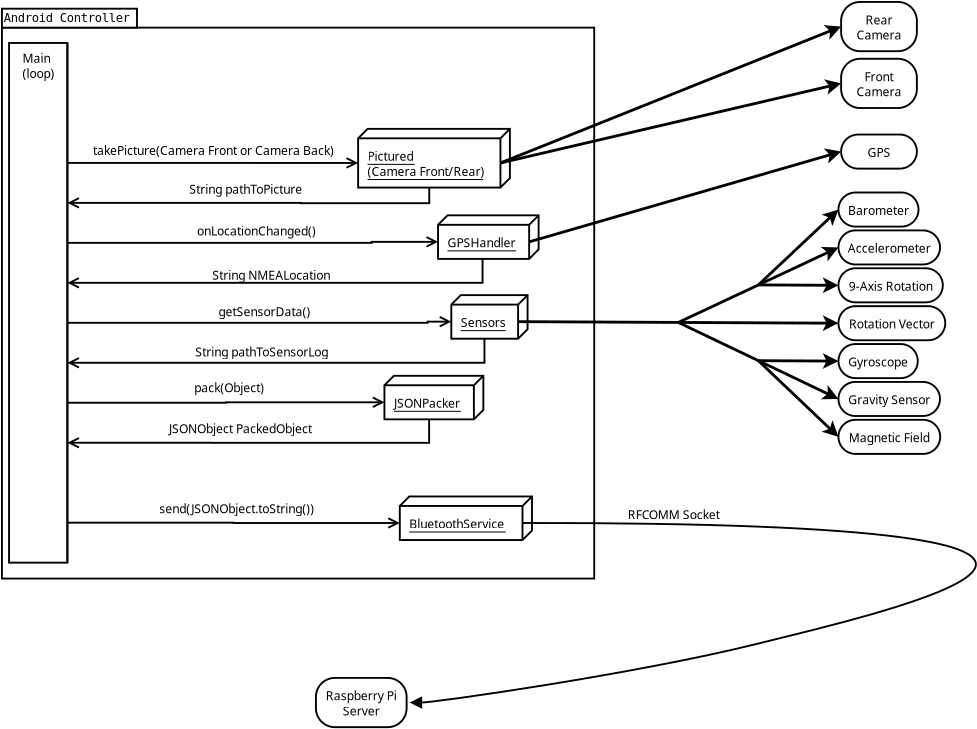 <?xml version="1.0" encoding="UTF-8"?>
<dia:diagram xmlns:dia="http://www.lysator.liu.se/~alla/dia/">
  <dia:layer name="Background" visible="true" active="true">
    <dia:object type="UML - LargePackage" version="0" id="O0">
      <dia:attribute name="obj_pos">
        <dia:point val="47.695,18.356"/>
      </dia:attribute>
      <dia:attribute name="obj_bb">
        <dia:rectangle val="47.645,17.306;79.015,47.494"/>
      </dia:attribute>
      <dia:attribute name="meta">
        <dia:composite type="dict"/>
      </dia:attribute>
      <dia:attribute name="elem_corner">
        <dia:point val="47.695,18.356"/>
      </dia:attribute>
      <dia:attribute name="elem_width">
        <dia:real val="31.27"/>
      </dia:attribute>
      <dia:attribute name="elem_height">
        <dia:real val="29.087"/>
      </dia:attribute>
      <dia:attribute name="line_width">
        <dia:real val="0.099"/>
      </dia:attribute>
      <dia:attribute name="line_colour">
        <dia:color val="#000000"/>
      </dia:attribute>
      <dia:attribute name="fill_colour">
        <dia:color val="#ffffff"/>
      </dia:attribute>
      <dia:attribute name="text_colour">
        <dia:color val="#000000"/>
      </dia:attribute>
      <dia:attribute name="stereotype">
        <dia:string>##</dia:string>
      </dia:attribute>
      <dia:attribute name="name">
        <dia:string>#Android Controller#</dia:string>
      </dia:attribute>
    </dia:object>
    <dia:object type="Standard - Box" version="0" id="O1">
      <dia:attribute name="obj_pos">
        <dia:point val="48.07,19.166"/>
      </dia:attribute>
      <dia:attribute name="obj_bb">
        <dia:rectangle val="48.02,19.116;51.2,46.653"/>
      </dia:attribute>
      <dia:attribute name="elem_corner">
        <dia:point val="48.07,19.166"/>
      </dia:attribute>
      <dia:attribute name="elem_width">
        <dia:real val="3.08"/>
      </dia:attribute>
      <dia:attribute name="elem_height">
        <dia:real val="27.437"/>
      </dia:attribute>
      <dia:attribute name="show_background">
        <dia:boolean val="true"/>
      </dia:attribute>
    </dia:object>
    <dia:object type="Standard - Line" version="0" id="O2">
      <dia:attribute name="obj_pos">
        <dia:point val="51.15,19.166"/>
      </dia:attribute>
      <dia:attribute name="obj_bb">
        <dia:rectangle val="51.1,19.116;51.2,46.653"/>
      </dia:attribute>
      <dia:attribute name="conn_endpoints">
        <dia:point val="51.15,19.166"/>
        <dia:point val="51.15,46.603"/>
      </dia:attribute>
      <dia:attribute name="numcp">
        <dia:int val="12"/>
      </dia:attribute>
      <dia:connections>
        <dia:connection handle="0" to="O1" connection="2"/>
        <dia:connection handle="1" to="O1" connection="7"/>
      </dia:connections>
    </dia:object>
    <dia:object type="UML - Node" version="0" id="O3">
      <dia:attribute name="obj_pos">
        <dia:point val="66.5,24.2"/>
      </dia:attribute>
      <dia:attribute name="obj_bb">
        <dia:rectangle val="66.45,23.65;74.562,26.85"/>
      </dia:attribute>
      <dia:attribute name="meta">
        <dia:composite type="dict"/>
      </dia:attribute>
      <dia:attribute name="elem_corner">
        <dia:point val="66.5,24.2"/>
      </dia:attribute>
      <dia:attribute name="elem_width">
        <dia:real val="7.513"/>
      </dia:attribute>
      <dia:attribute name="elem_height">
        <dia:real val="2.6"/>
      </dia:attribute>
      <dia:attribute name="line_colour">
        <dia:color val="#000000"/>
      </dia:attribute>
      <dia:attribute name="fill_colour">
        <dia:color val="#ffffff"/>
      </dia:attribute>
      <dia:attribute name="name">
        <dia:composite type="text">
          <dia:attribute name="string">
            <dia:string>#Pictured
(Camera Front/Rear)#</dia:string>
          </dia:attribute>
          <dia:attribute name="font">
            <dia:font family="sans" style="0" name="Helvetica"/>
          </dia:attribute>
          <dia:attribute name="height">
            <dia:real val="0.8"/>
          </dia:attribute>
          <dia:attribute name="pos">
            <dia:point val="67,25.295"/>
          </dia:attribute>
          <dia:attribute name="color">
            <dia:color val="#000000"/>
          </dia:attribute>
          <dia:attribute name="alignment">
            <dia:enum val="0"/>
          </dia:attribute>
        </dia:composite>
      </dia:attribute>
    </dia:object>
    <dia:object type="UML - Node" version="0" id="O4">
      <dia:attribute name="obj_pos">
        <dia:point val="68.7,43.609"/>
      </dia:attribute>
      <dia:attribute name="obj_bb">
        <dia:rectangle val="68.65,43.059;75.728,45.459"/>
      </dia:attribute>
      <dia:attribute name="meta">
        <dia:composite type="dict"/>
      </dia:attribute>
      <dia:attribute name="elem_corner">
        <dia:point val="68.7,43.609"/>
      </dia:attribute>
      <dia:attribute name="elem_width">
        <dia:real val="6.478"/>
      </dia:attribute>
      <dia:attribute name="elem_height">
        <dia:real val="1.8"/>
      </dia:attribute>
      <dia:attribute name="line_colour">
        <dia:color val="#000000"/>
      </dia:attribute>
      <dia:attribute name="fill_colour">
        <dia:color val="#ffffff"/>
      </dia:attribute>
      <dia:attribute name="name">
        <dia:composite type="text">
          <dia:attribute name="string">
            <dia:string>#BluetoothService#</dia:string>
          </dia:attribute>
          <dia:attribute name="font">
            <dia:font family="sans" style="0" name="Helvetica"/>
          </dia:attribute>
          <dia:attribute name="height">
            <dia:real val="0.8"/>
          </dia:attribute>
          <dia:attribute name="pos">
            <dia:point val="69.2,44.704"/>
          </dia:attribute>
          <dia:attribute name="color">
            <dia:color val="#000000"/>
          </dia:attribute>
          <dia:attribute name="alignment">
            <dia:enum val="0"/>
          </dia:attribute>
        </dia:composite>
      </dia:attribute>
    </dia:object>
    <dia:object type="UML - Node" version="0" id="O5">
      <dia:attribute name="obj_pos">
        <dia:point val="67.888,37.237"/>
      </dia:attribute>
      <dia:attribute name="obj_bb">
        <dia:rectangle val="67.838,36.687;73.16,39.087"/>
      </dia:attribute>
      <dia:attribute name="meta">
        <dia:composite type="dict"/>
      </dia:attribute>
      <dia:attribute name="elem_corner">
        <dia:point val="67.888,37.237"/>
      </dia:attribute>
      <dia:attribute name="elem_width">
        <dia:real val="4.723"/>
      </dia:attribute>
      <dia:attribute name="elem_height">
        <dia:real val="1.8"/>
      </dia:attribute>
      <dia:attribute name="line_colour">
        <dia:color val="#000000"/>
      </dia:attribute>
      <dia:attribute name="fill_colour">
        <dia:color val="#ffffff"/>
      </dia:attribute>
      <dia:attribute name="name">
        <dia:composite type="text">
          <dia:attribute name="string">
            <dia:string>#JSONPacker#</dia:string>
          </dia:attribute>
          <dia:attribute name="font">
            <dia:font family="sans" style="0" name="Helvetica"/>
          </dia:attribute>
          <dia:attribute name="height">
            <dia:real val="0.8"/>
          </dia:attribute>
          <dia:attribute name="pos">
            <dia:point val="68.388,38.332"/>
          </dia:attribute>
          <dia:attribute name="color">
            <dia:color val="#000000"/>
          </dia:attribute>
          <dia:attribute name="alignment">
            <dia:enum val="0"/>
          </dia:attribute>
        </dia:composite>
      </dia:attribute>
    </dia:object>
    <dia:object type="UML - Activity" version="0" id="O6">
      <dia:attribute name="obj_pos">
        <dia:point val="64.272,52.689"/>
      </dia:attribute>
      <dia:attribute name="obj_bb">
        <dia:rectangle val="64.222,52.639;69.332,55.339"/>
      </dia:attribute>
      <dia:attribute name="meta">
        <dia:composite type="dict"/>
      </dia:attribute>
      <dia:attribute name="elem_corner">
        <dia:point val="64.272,52.689"/>
      </dia:attribute>
      <dia:attribute name="elem_width">
        <dia:real val="5.01"/>
      </dia:attribute>
      <dia:attribute name="elem_height">
        <dia:real val="2.6"/>
      </dia:attribute>
      <dia:attribute name="line_colour">
        <dia:color val="#000000"/>
      </dia:attribute>
      <dia:attribute name="fill_colour">
        <dia:color val="#ffffff"/>
      </dia:attribute>
      <dia:attribute name="text">
        <dia:composite type="text">
          <dia:attribute name="string">
            <dia:string>#Raspberry Pi
Server#</dia:string>
          </dia:attribute>
          <dia:attribute name="font">
            <dia:font family="sans" style="0" name="Helvetica"/>
          </dia:attribute>
          <dia:attribute name="height">
            <dia:real val="0.8"/>
          </dia:attribute>
          <dia:attribute name="pos">
            <dia:point val="66.777,53.784"/>
          </dia:attribute>
          <dia:attribute name="color">
            <dia:color val="#000000"/>
          </dia:attribute>
          <dia:attribute name="alignment">
            <dia:enum val="1"/>
          </dia:attribute>
        </dia:composite>
      </dia:attribute>
    </dia:object>
    <dia:object type="UML - Transition" version="2" id="O7">
      <dia:attribute name="obj_pos">
        <dia:point val="51.15,29.719"/>
      </dia:attribute>
      <dia:attribute name="obj_bb">
        <dia:rectangle val="51.1,28.737;70.769,31.742"/>
      </dia:attribute>
      <dia:attribute name="meta">
        <dia:composite type="dict"/>
      </dia:attribute>
      <dia:attribute name="orth_points">
        <dia:point val="51.15,29.719"/>
        <dia:point val="67.219,29.719"/>
        <dia:point val="67.219,29.666"/>
        <dia:point val="70.719,29.666"/>
      </dia:attribute>
      <dia:attribute name="orth_orient">
        <dia:enum val="0"/>
        <dia:enum val="1"/>
        <dia:enum val="0"/>
      </dia:attribute>
      <dia:attribute name="orth_autoroute">
        <dia:boolean val="false"/>
      </dia:attribute>
      <dia:attribute name="text_colour">
        <dia:color val="#000000"/>
      </dia:attribute>
      <dia:attribute name="line_colour">
        <dia:color val="#000000"/>
      </dia:attribute>
      <dia:attribute name="trigger">
        <dia:string>#onLocationChanged()#</dia:string>
      </dia:attribute>
      <dia:attribute name="action">
        <dia:string>##</dia:string>
      </dia:attribute>
      <dia:attribute name="guard">
        <dia:string>##</dia:string>
      </dia:attribute>
      <dia:attribute name="trigger_text_pos">
        <dia:point val="61.129,29.337"/>
      </dia:attribute>
      <dia:attribute name="guard_text_pos">
        <dia:point val="70.431,31.542"/>
      </dia:attribute>
      <dia:attribute name="direction_inverted">
        <dia:boolean val="false"/>
      </dia:attribute>
      <dia:connections>
        <dia:connection handle="0" to="O2" connection="4"/>
        <dia:connection handle="1" to="O37" connection="3"/>
      </dia:connections>
    </dia:object>
    <dia:object type="UML - Transition" version="2" id="O8">
      <dia:attribute name="obj_pos">
        <dia:point val="73.124,30.566"/>
      </dia:attribute>
      <dia:attribute name="obj_bb">
        <dia:rectangle val="51.1,30.066;74.369,32.329"/>
      </dia:attribute>
      <dia:attribute name="meta">
        <dia:composite type="dict"/>
      </dia:attribute>
      <dia:attribute name="orth_points">
        <dia:point val="73.124,30.566"/>
        <dia:point val="73.069,30.566"/>
        <dia:point val="73.069,31.829"/>
        <dia:point val="51.15,31.829"/>
      </dia:attribute>
      <dia:attribute name="orth_orient">
        <dia:enum val="0"/>
        <dia:enum val="1"/>
        <dia:enum val="0"/>
      </dia:attribute>
      <dia:attribute name="orth_autoroute">
        <dia:boolean val="false"/>
      </dia:attribute>
      <dia:attribute name="text_colour">
        <dia:color val="#000000"/>
      </dia:attribute>
      <dia:attribute name="line_colour">
        <dia:color val="#000000"/>
      </dia:attribute>
      <dia:attribute name="trigger">
        <dia:string>#String NMEALocation#</dia:string>
      </dia:attribute>
      <dia:attribute name="action">
        <dia:string>##</dia:string>
      </dia:attribute>
      <dia:attribute name="guard">
        <dia:string>##</dia:string>
      </dia:attribute>
      <dia:attribute name="trigger_text_pos">
        <dia:point val="61.907,31.67"/>
      </dia:attribute>
      <dia:attribute name="guard_text_pos">
        <dia:point val="74.119,31.494"/>
      </dia:attribute>
      <dia:attribute name="direction_inverted">
        <dia:boolean val="false"/>
      </dia:attribute>
      <dia:connections>
        <dia:connection handle="0" to="O37" connection="6"/>
        <dia:connection handle="1" to="O2" connection="5"/>
      </dia:connections>
    </dia:object>
    <dia:object type="Standard - Text" version="1" id="O9">
      <dia:attribute name="obj_pos">
        <dia:point val="48.775,20.212"/>
      </dia:attribute>
      <dia:attribute name="obj_bb">
        <dia:rectangle val="48.775,19.617;50.645,21.162"/>
      </dia:attribute>
      <dia:attribute name="text">
        <dia:composite type="text">
          <dia:attribute name="string">
            <dia:string>#Main
(loop)#</dia:string>
          </dia:attribute>
          <dia:attribute name="font">
            <dia:font family="sans" style="0" name="Helvetica"/>
          </dia:attribute>
          <dia:attribute name="height">
            <dia:real val="0.8"/>
          </dia:attribute>
          <dia:attribute name="pos">
            <dia:point val="48.775,20.212"/>
          </dia:attribute>
          <dia:attribute name="color">
            <dia:color val="#000000"/>
          </dia:attribute>
          <dia:attribute name="alignment">
            <dia:enum val="0"/>
          </dia:attribute>
        </dia:composite>
      </dia:attribute>
      <dia:attribute name="valign">
        <dia:enum val="3"/>
      </dia:attribute>
    </dia:object>
    <dia:object type="UML - Transition" version="2" id="O10">
      <dia:attribute name="obj_pos">
        <dia:point val="51.15,25.498"/>
      </dia:attribute>
      <dia:attribute name="obj_bb">
        <dia:rectangle val="51.1,24.485;66.55,26.0"/>
      </dia:attribute>
      <dia:attribute name="meta">
        <dia:composite type="dict"/>
      </dia:attribute>
      <dia:attribute name="orth_points">
        <dia:point val="51.15,25.498"/>
        <dia:point val="60.825,25.498"/>
        <dia:point val="60.825,25.5"/>
        <dia:point val="66.5,25.5"/>
      </dia:attribute>
      <dia:attribute name="orth_orient">
        <dia:enum val="0"/>
        <dia:enum val="1"/>
        <dia:enum val="0"/>
      </dia:attribute>
      <dia:attribute name="orth_autoroute">
        <dia:boolean val="false"/>
      </dia:attribute>
      <dia:attribute name="text_colour">
        <dia:color val="#000000"/>
      </dia:attribute>
      <dia:attribute name="line_colour">
        <dia:color val="#000000"/>
      </dia:attribute>
      <dia:attribute name="trigger">
        <dia:string>#takePicture(Camera Front or Camera Back)#</dia:string>
      </dia:attribute>
      <dia:attribute name="action">
        <dia:string>##</dia:string>
      </dia:attribute>
      <dia:attribute name="guard">
        <dia:string>##</dia:string>
      </dia:attribute>
      <dia:attribute name="trigger_text_pos">
        <dia:point val="58.87,25.085"/>
      </dia:attribute>
      <dia:attribute name="guard_text_pos">
        <dia:point val="58.72,25.135"/>
      </dia:attribute>
      <dia:attribute name="direction_inverted">
        <dia:boolean val="false"/>
      </dia:attribute>
      <dia:connections>
        <dia:connection handle="0" to="O2" connection="2"/>
        <dia:connection handle="1" to="O3" connection="3"/>
      </dia:connections>
    </dia:object>
    <dia:object type="UML - Transition" version="2" id="O11">
      <dia:attribute name="obj_pos">
        <dia:point val="70.256,26.8"/>
      </dia:attribute>
      <dia:attribute name="obj_bb">
        <dia:rectangle val="51.1,26.467;70.756,28.108"/>
      </dia:attribute>
      <dia:attribute name="meta">
        <dia:composite type="dict"/>
      </dia:attribute>
      <dia:attribute name="orth_points">
        <dia:point val="70.256,26.8"/>
        <dia:point val="70.256,27.625"/>
        <dia:point val="63.475,27.625"/>
        <dia:point val="63.475,27.608"/>
        <dia:point val="51.15,27.608"/>
      </dia:attribute>
      <dia:attribute name="orth_orient">
        <dia:enum val="1"/>
        <dia:enum val="0"/>
        <dia:enum val="1"/>
        <dia:enum val="0"/>
      </dia:attribute>
      <dia:attribute name="orth_autoroute">
        <dia:boolean val="false"/>
      </dia:attribute>
      <dia:attribute name="text_colour">
        <dia:color val="#000000"/>
      </dia:attribute>
      <dia:attribute name="line_colour">
        <dia:color val="#000000"/>
      </dia:attribute>
      <dia:attribute name="trigger">
        <dia:string>#String pathToPicture#</dia:string>
      </dia:attribute>
      <dia:attribute name="action">
        <dia:string>##</dia:string>
      </dia:attribute>
      <dia:attribute name="guard">
        <dia:string>##</dia:string>
      </dia:attribute>
      <dia:attribute name="trigger_text_pos">
        <dia:point val="60.567,27.124"/>
      </dia:attribute>
      <dia:attribute name="guard_text_pos">
        <dia:point val="61.291,27.067"/>
      </dia:attribute>
      <dia:attribute name="direction_inverted">
        <dia:boolean val="false"/>
      </dia:attribute>
      <dia:connections>
        <dia:connection handle="0" to="O3" connection="6"/>
        <dia:connection handle="1" to="O2" connection="3"/>
      </dia:connections>
    </dia:object>
    <dia:object type="UML - Transition" version="2" id="O12">
      <dia:attribute name="obj_pos">
        <dia:point val="51.15,38.161"/>
      </dia:attribute>
      <dia:attribute name="obj_bb">
        <dia:rectangle val="51.1,37.008;67.938,38.661"/>
      </dia:attribute>
      <dia:attribute name="meta">
        <dia:composite type="dict"/>
      </dia:attribute>
      <dia:attribute name="orth_points">
        <dia:point val="51.15,38.161"/>
        <dia:point val="59.519,38.161"/>
        <dia:point val="59.519,38.137"/>
        <dia:point val="67.888,38.137"/>
      </dia:attribute>
      <dia:attribute name="orth_orient">
        <dia:enum val="0"/>
        <dia:enum val="1"/>
        <dia:enum val="0"/>
      </dia:attribute>
      <dia:attribute name="orth_autoroute">
        <dia:boolean val="true"/>
      </dia:attribute>
      <dia:attribute name="text_colour">
        <dia:color val="#000000"/>
      </dia:attribute>
      <dia:attribute name="line_colour">
        <dia:color val="#000000"/>
      </dia:attribute>
      <dia:attribute name="trigger">
        <dia:string>#pack(Object)#</dia:string>
      </dia:attribute>
      <dia:attribute name="action">
        <dia:string>##</dia:string>
      </dia:attribute>
      <dia:attribute name="guard">
        <dia:string>##</dia:string>
      </dia:attribute>
      <dia:attribute name="trigger_text_pos">
        <dia:point val="59.689,37.608"/>
      </dia:attribute>
      <dia:attribute name="guard_text_pos">
        <dia:point val="59.019,37.649"/>
      </dia:attribute>
      <dia:attribute name="direction_inverted">
        <dia:boolean val="false"/>
      </dia:attribute>
      <dia:connections>
        <dia:connection handle="0" to="O2" connection="8"/>
        <dia:connection handle="1" to="O5" connection="3"/>
      </dia:connections>
    </dia:object>
    <dia:object type="UML - Transition" version="2" id="O13">
      <dia:attribute name="obj_pos">
        <dia:point val="70.249,39.037"/>
      </dia:attribute>
      <dia:attribute name="obj_bb">
        <dia:rectangle val="51.1,38.987;70.749,40.772"/>
      </dia:attribute>
      <dia:attribute name="meta">
        <dia:composite type="dict"/>
      </dia:attribute>
      <dia:attribute name="orth_points">
        <dia:point val="70.249,39.037"/>
        <dia:point val="70.249,40.276"/>
        <dia:point val="58.731,40.276"/>
        <dia:point val="58.731,40.272"/>
        <dia:point val="51.15,40.272"/>
      </dia:attribute>
      <dia:attribute name="orth_orient">
        <dia:enum val="1"/>
        <dia:enum val="0"/>
        <dia:enum val="1"/>
        <dia:enum val="0"/>
      </dia:attribute>
      <dia:attribute name="orth_autoroute">
        <dia:boolean val="false"/>
      </dia:attribute>
      <dia:attribute name="text_colour">
        <dia:color val="#000000"/>
      </dia:attribute>
      <dia:attribute name="line_colour">
        <dia:color val="#000000"/>
      </dia:attribute>
      <dia:attribute name="trigger">
        <dia:string>#JSONObject PackedObject#</dia:string>
      </dia:attribute>
      <dia:attribute name="action">
        <dia:string>##</dia:string>
      </dia:attribute>
      <dia:attribute name="guard">
        <dia:string>##</dia:string>
      </dia:attribute>
      <dia:attribute name="trigger_text_pos">
        <dia:point val="60.289,39.776"/>
      </dia:attribute>
      <dia:attribute name="guard_text_pos">
        <dia:point val="60.285,39.728"/>
      </dia:attribute>
      <dia:attribute name="direction_inverted">
        <dia:boolean val="false"/>
      </dia:attribute>
      <dia:connections>
        <dia:connection handle="0" to="O5" connection="6"/>
        <dia:connection handle="1" to="O2" connection="9"/>
      </dia:connections>
    </dia:object>
    <dia:object type="UML - Transition" version="2" id="O14">
      <dia:attribute name="obj_pos">
        <dia:point val="51.15,44.493"/>
      </dia:attribute>
      <dia:attribute name="obj_bb">
        <dia:rectangle val="51.1,43.399;68.75,45.009"/>
      </dia:attribute>
      <dia:attribute name="meta">
        <dia:composite type="dict"/>
      </dia:attribute>
      <dia:attribute name="orth_points">
        <dia:point val="51.15,44.493"/>
        <dia:point val="59.925,44.493"/>
        <dia:point val="59.925,44.509"/>
        <dia:point val="68.7,44.509"/>
      </dia:attribute>
      <dia:attribute name="orth_orient">
        <dia:enum val="0"/>
        <dia:enum val="1"/>
        <dia:enum val="0"/>
      </dia:attribute>
      <dia:attribute name="orth_autoroute">
        <dia:boolean val="true"/>
      </dia:attribute>
      <dia:attribute name="text_colour">
        <dia:color val="#000000"/>
      </dia:attribute>
      <dia:attribute name="line_colour">
        <dia:color val="#000000"/>
      </dia:attribute>
      <dia:attribute name="trigger">
        <dia:string>#send(JSONObject.toString())#</dia:string>
      </dia:attribute>
      <dia:attribute name="action">
        <dia:string>##</dia:string>
      </dia:attribute>
      <dia:attribute name="guard">
        <dia:string>##</dia:string>
      </dia:attribute>
      <dia:attribute name="trigger_text_pos">
        <dia:point val="60.095,43.999"/>
      </dia:attribute>
      <dia:attribute name="guard_text_pos">
        <dia:point val="59.425,44.001"/>
      </dia:attribute>
      <dia:attribute name="direction_inverted">
        <dia:boolean val="false"/>
      </dia:attribute>
      <dia:connections>
        <dia:connection handle="0" to="O2" connection="11"/>
        <dia:connection handle="1" to="O4" connection="3"/>
      </dia:connections>
    </dia:object>
    <dia:object type="UML - Activity" version="0" id="O15">
      <dia:attribute name="obj_pos">
        <dia:point val="92,20"/>
      </dia:attribute>
      <dia:attribute name="obj_bb">
        <dia:rectangle val="91.95,19.95;96.05,22.65"/>
      </dia:attribute>
      <dia:attribute name="meta">
        <dia:composite type="dict"/>
      </dia:attribute>
      <dia:attribute name="elem_corner">
        <dia:point val="92,20"/>
      </dia:attribute>
      <dia:attribute name="elem_width">
        <dia:real val="4"/>
      </dia:attribute>
      <dia:attribute name="elem_height">
        <dia:real val="2.6"/>
      </dia:attribute>
      <dia:attribute name="line_colour">
        <dia:color val="#000000"/>
      </dia:attribute>
      <dia:attribute name="fill_colour">
        <dia:color val="#ffffff"/>
      </dia:attribute>
      <dia:attribute name="text">
        <dia:composite type="text">
          <dia:attribute name="string">
            <dia:string>#Front
Camera#</dia:string>
          </dia:attribute>
          <dia:attribute name="font">
            <dia:font family="sans" style="0" name="Helvetica"/>
          </dia:attribute>
          <dia:attribute name="height">
            <dia:real val="0.8"/>
          </dia:attribute>
          <dia:attribute name="pos">
            <dia:point val="94,21.095"/>
          </dia:attribute>
          <dia:attribute name="color">
            <dia:color val="#000000"/>
          </dia:attribute>
          <dia:attribute name="alignment">
            <dia:enum val="1"/>
          </dia:attribute>
        </dia:composite>
      </dia:attribute>
    </dia:object>
    <dia:object type="UML - Activity" version="0" id="O16">
      <dia:attribute name="obj_pos">
        <dia:point val="92,17"/>
      </dia:attribute>
      <dia:attribute name="obj_bb">
        <dia:rectangle val="91.95,16.95;96.05,19.65"/>
      </dia:attribute>
      <dia:attribute name="meta">
        <dia:composite type="dict"/>
      </dia:attribute>
      <dia:attribute name="elem_corner">
        <dia:point val="92,17"/>
      </dia:attribute>
      <dia:attribute name="elem_width">
        <dia:real val="4"/>
      </dia:attribute>
      <dia:attribute name="elem_height">
        <dia:real val="2.6"/>
      </dia:attribute>
      <dia:attribute name="line_colour">
        <dia:color val="#000000"/>
      </dia:attribute>
      <dia:attribute name="fill_colour">
        <dia:color val="#ffffff"/>
      </dia:attribute>
      <dia:attribute name="text">
        <dia:composite type="text">
          <dia:attribute name="string">
            <dia:string>#Rear
Camera#</dia:string>
          </dia:attribute>
          <dia:attribute name="font">
            <dia:font family="sans" style="0" name="Helvetica"/>
          </dia:attribute>
          <dia:attribute name="height">
            <dia:real val="0.8"/>
          </dia:attribute>
          <dia:attribute name="pos">
            <dia:point val="94,18.095"/>
          </dia:attribute>
          <dia:attribute name="color">
            <dia:color val="#000000"/>
          </dia:attribute>
          <dia:attribute name="alignment">
            <dia:enum val="1"/>
          </dia:attribute>
        </dia:composite>
      </dia:attribute>
    </dia:object>
    <dia:object type="Standard - Line" version="0" id="O17">
      <dia:attribute name="obj_pos">
        <dia:point val="74.013,25.5"/>
      </dia:attribute>
      <dia:attribute name="obj_bb">
        <dia:rectangle val="73.915,18.148;92.156,25.597"/>
      </dia:attribute>
      <dia:attribute name="conn_endpoints">
        <dia:point val="74.013,25.5"/>
        <dia:point val="92,18.3"/>
      </dia:attribute>
      <dia:attribute name="numcp">
        <dia:int val="1"/>
      </dia:attribute>
      <dia:attribute name="line_width">
        <dia:real val="0.15"/>
      </dia:attribute>
      <dia:attribute name="end_arrow">
        <dia:enum val="22"/>
      </dia:attribute>
      <dia:attribute name="end_arrow_length">
        <dia:real val="0.5"/>
      </dia:attribute>
      <dia:attribute name="end_arrow_width">
        <dia:real val="0.5"/>
      </dia:attribute>
      <dia:connections>
        <dia:connection handle="0" to="O3" connection="4"/>
        <dia:connection handle="1" to="O16" connection="3"/>
      </dia:connections>
    </dia:object>
    <dia:object type="Standard - Line" version="0" id="O18">
      <dia:attribute name="obj_pos">
        <dia:point val="74.013,25.5"/>
      </dia:attribute>
      <dia:attribute name="obj_bb">
        <dia:rectangle val="73.922,21.045;92.163,25.59"/>
      </dia:attribute>
      <dia:attribute name="conn_endpoints">
        <dia:point val="74.013,25.5"/>
        <dia:point val="92,21.3"/>
      </dia:attribute>
      <dia:attribute name="numcp">
        <dia:int val="1"/>
      </dia:attribute>
      <dia:attribute name="line_width">
        <dia:real val="0.15"/>
      </dia:attribute>
      <dia:attribute name="end_arrow">
        <dia:enum val="22"/>
      </dia:attribute>
      <dia:attribute name="end_arrow_length">
        <dia:real val="0.5"/>
      </dia:attribute>
      <dia:attribute name="end_arrow_width">
        <dia:real val="0.5"/>
      </dia:attribute>
      <dia:connections>
        <dia:connection handle="0" to="O3" connection="4"/>
        <dia:connection handle="1" to="O15" connection="3"/>
      </dia:connections>
    </dia:object>
    <dia:object type="UML - Transition" version="2" id="O19">
      <dia:attribute name="obj_pos">
        <dia:point val="51.15,33.94"/>
      </dia:attribute>
      <dia:attribute name="obj_bb">
        <dia:rectangle val="51.1,32.994;73.632,35.96"/>
      </dia:attribute>
      <dia:attribute name="meta">
        <dia:composite type="dict"/>
      </dia:attribute>
      <dia:attribute name="orth_points">
        <dia:point val="51.15,33.94"/>
        <dia:point val="70.169,33.94"/>
        <dia:point val="70.169,33.879"/>
        <dia:point val="71.419,33.879"/>
      </dia:attribute>
      <dia:attribute name="orth_orient">
        <dia:enum val="0"/>
        <dia:enum val="1"/>
        <dia:enum val="0"/>
      </dia:attribute>
      <dia:attribute name="orth_autoroute">
        <dia:boolean val="false"/>
      </dia:attribute>
      <dia:attribute name="text_colour">
        <dia:color val="#000000"/>
      </dia:attribute>
      <dia:attribute name="line_colour">
        <dia:color val="#000000"/>
      </dia:attribute>
      <dia:attribute name="trigger">
        <dia:string>#getSensorData()#</dia:string>
      </dia:attribute>
      <dia:attribute name="action">
        <dia:string>##</dia:string>
      </dia:attribute>
      <dia:attribute name="guard">
        <dia:string>##</dia:string>
      </dia:attribute>
      <dia:attribute name="trigger_text_pos">
        <dia:point val="61.553,33.594"/>
      </dia:attribute>
      <dia:attribute name="guard_text_pos">
        <dia:point val="73.382,35.76"/>
      </dia:attribute>
      <dia:attribute name="direction_inverted">
        <dia:boolean val="false"/>
      </dia:attribute>
      <dia:connections>
        <dia:connection handle="0" to="O2" connection="6"/>
        <dia:connection handle="1" to="O38" connection="3"/>
      </dia:connections>
    </dia:object>
    <dia:object type="UML - Transition" version="2" id="O20">
      <dia:attribute name="obj_pos">
        <dia:point val="73.183,34.779"/>
      </dia:attribute>
      <dia:attribute name="obj_bb">
        <dia:rectangle val="51.1,34.279;74.469,36.55"/>
      </dia:attribute>
      <dia:attribute name="meta">
        <dia:composite type="dict"/>
      </dia:attribute>
      <dia:attribute name="orth_points">
        <dia:point val="73.183,34.779"/>
        <dia:point val="73.169,34.779"/>
        <dia:point val="73.169,36.05"/>
        <dia:point val="51.15,36.05"/>
      </dia:attribute>
      <dia:attribute name="orth_orient">
        <dia:enum val="0"/>
        <dia:enum val="1"/>
        <dia:enum val="0"/>
      </dia:attribute>
      <dia:attribute name="orth_autoroute">
        <dia:boolean val="false"/>
      </dia:attribute>
      <dia:attribute name="text_colour">
        <dia:color val="#000000"/>
      </dia:attribute>
      <dia:attribute name="line_colour">
        <dia:color val="#000000"/>
      </dia:attribute>
      <dia:attribute name="trigger">
        <dia:string>#String pathToSensorLog#</dia:string>
      </dia:attribute>
      <dia:attribute name="action">
        <dia:string>##</dia:string>
      </dia:attribute>
      <dia:attribute name="guard">
        <dia:string>##</dia:string>
      </dia:attribute>
      <dia:attribute name="trigger_text_pos">
        <dia:point val="61.412,35.715"/>
      </dia:attribute>
      <dia:attribute name="guard_text_pos">
        <dia:point val="74.219,35.712"/>
      </dia:attribute>
      <dia:attribute name="direction_inverted">
        <dia:boolean val="false"/>
      </dia:attribute>
      <dia:connections>
        <dia:connection handle="0" to="O38" connection="6"/>
        <dia:connection handle="1" to="O2" connection="7"/>
      </dia:connections>
    </dia:object>
    <dia:object type="Standard - BezierLine" version="0" id="O21">
      <dia:attribute name="obj_pos">
        <dia:point val="75.177,44.509"/>
      </dia:attribute>
      <dia:attribute name="obj_bb">
        <dia:rectangle val="69.22,44.458;99.165,54.319"/>
      </dia:attribute>
      <dia:attribute name="bez_points">
        <dia:point val="75.177,44.509"/>
        <dia:point val="115.598,44.448"/>
        <dia:point val="94.019,49.275"/>
        <dia:point val="87.619,50.875"/>
        <dia:point val="81.219,52.475"/>
        <dia:point val="70.541,53.989"/>
        <dia:point val="69.282,53.989"/>
      </dia:attribute>
      <dia:attribute name="corner_types">
        <dia:enum val="0"/>
        <dia:enum val="0"/>
        <dia:enum val="0"/>
      </dia:attribute>
      <dia:attribute name="end_arrow">
        <dia:enum val="3"/>
      </dia:attribute>
      <dia:attribute name="end_arrow_length">
        <dia:real val="0.5"/>
      </dia:attribute>
      <dia:attribute name="end_arrow_width">
        <dia:real val="0.5"/>
      </dia:attribute>
      <dia:connections>
        <dia:connection handle="0" to="O4" connection="4"/>
        <dia:connection handle="6" to="O6" connection="4"/>
      </dia:connections>
    </dia:object>
    <dia:object type="UML - Activity" version="0" id="O22">
      <dia:attribute name="obj_pos">
        <dia:point val="91.859,27.061"/>
      </dia:attribute>
      <dia:attribute name="obj_bb">
        <dia:rectangle val="91.809,27.011;96.306,28.911"/>
      </dia:attribute>
      <dia:attribute name="meta">
        <dia:composite type="dict"/>
      </dia:attribute>
      <dia:attribute name="elem_corner">
        <dia:point val="91.859,27.061"/>
      </dia:attribute>
      <dia:attribute name="elem_width">
        <dia:real val="4.397"/>
      </dia:attribute>
      <dia:attribute name="elem_height">
        <dia:real val="1.8"/>
      </dia:attribute>
      <dia:attribute name="line_colour">
        <dia:color val="#000000"/>
      </dia:attribute>
      <dia:attribute name="fill_colour">
        <dia:color val="#ffffff"/>
      </dia:attribute>
      <dia:attribute name="text">
        <dia:composite type="text">
          <dia:attribute name="string">
            <dia:string>#Barometer#</dia:string>
          </dia:attribute>
          <dia:attribute name="font">
            <dia:font family="sans" style="0" name="Helvetica"/>
          </dia:attribute>
          <dia:attribute name="height">
            <dia:real val="0.8"/>
          </dia:attribute>
          <dia:attribute name="pos">
            <dia:point val="94.057,28.156"/>
          </dia:attribute>
          <dia:attribute name="color">
            <dia:color val="#000000"/>
          </dia:attribute>
          <dia:attribute name="alignment">
            <dia:enum val="1"/>
          </dia:attribute>
        </dia:composite>
      </dia:attribute>
    </dia:object>
    <dia:object type="UML - Activity" version="0" id="O23">
      <dia:attribute name="obj_pos">
        <dia:point val="91.859,31.061"/>
      </dia:attribute>
      <dia:attribute name="obj_bb">
        <dia:rectangle val="91.809,31.011;97.739,32.911"/>
      </dia:attribute>
      <dia:attribute name="meta">
        <dia:composite type="dict"/>
      </dia:attribute>
      <dia:attribute name="elem_corner">
        <dia:point val="91.859,31.061"/>
      </dia:attribute>
      <dia:attribute name="elem_width">
        <dia:real val="5.83"/>
      </dia:attribute>
      <dia:attribute name="elem_height">
        <dia:real val="1.8"/>
      </dia:attribute>
      <dia:attribute name="line_colour">
        <dia:color val="#000000"/>
      </dia:attribute>
      <dia:attribute name="fill_colour">
        <dia:color val="#ffffff"/>
      </dia:attribute>
      <dia:attribute name="text">
        <dia:composite type="text">
          <dia:attribute name="string">
            <dia:string>#9-Axis Rotation#</dia:string>
          </dia:attribute>
          <dia:attribute name="font">
            <dia:font family="sans" style="0" name="Helvetica"/>
          </dia:attribute>
          <dia:attribute name="height">
            <dia:real val="0.8"/>
          </dia:attribute>
          <dia:attribute name="pos">
            <dia:point val="94.774,32.156"/>
          </dia:attribute>
          <dia:attribute name="color">
            <dia:color val="#000000"/>
          </dia:attribute>
          <dia:attribute name="alignment">
            <dia:enum val="1"/>
          </dia:attribute>
        </dia:composite>
      </dia:attribute>
    </dia:object>
    <dia:object type="UML - Activity" version="0" id="O24">
      <dia:attribute name="obj_pos">
        <dia:point val="91.859,29.061"/>
      </dia:attribute>
      <dia:attribute name="obj_bb">
        <dia:rectangle val="91.809,29.011;97.574,30.911"/>
      </dia:attribute>
      <dia:attribute name="meta">
        <dia:composite type="dict"/>
      </dia:attribute>
      <dia:attribute name="elem_corner">
        <dia:point val="91.859,29.061"/>
      </dia:attribute>
      <dia:attribute name="elem_width">
        <dia:real val="5.665"/>
      </dia:attribute>
      <dia:attribute name="elem_height">
        <dia:real val="1.8"/>
      </dia:attribute>
      <dia:attribute name="line_colour">
        <dia:color val="#000000"/>
      </dia:attribute>
      <dia:attribute name="fill_colour">
        <dia:color val="#ffffff"/>
      </dia:attribute>
      <dia:attribute name="text">
        <dia:composite type="text">
          <dia:attribute name="string">
            <dia:string>#Accelerometer#</dia:string>
          </dia:attribute>
          <dia:attribute name="font">
            <dia:font family="sans" style="0" name="Helvetica"/>
          </dia:attribute>
          <dia:attribute name="height">
            <dia:real val="0.8"/>
          </dia:attribute>
          <dia:attribute name="pos">
            <dia:point val="94.691,30.156"/>
          </dia:attribute>
          <dia:attribute name="color">
            <dia:color val="#000000"/>
          </dia:attribute>
          <dia:attribute name="alignment">
            <dia:enum val="1"/>
          </dia:attribute>
        </dia:composite>
      </dia:attribute>
    </dia:object>
    <dia:object type="UML - Activity" version="0" id="O25">
      <dia:attribute name="obj_pos">
        <dia:point val="91.859,37.061"/>
      </dia:attribute>
      <dia:attribute name="obj_bb">
        <dia:rectangle val="91.809,37.011;97.644,38.911"/>
      </dia:attribute>
      <dia:attribute name="meta">
        <dia:composite type="dict"/>
      </dia:attribute>
      <dia:attribute name="elem_corner">
        <dia:point val="91.859,37.061"/>
      </dia:attribute>
      <dia:attribute name="elem_width">
        <dia:real val="5.735"/>
      </dia:attribute>
      <dia:attribute name="elem_height">
        <dia:real val="1.8"/>
      </dia:attribute>
      <dia:attribute name="line_colour">
        <dia:color val="#000000"/>
      </dia:attribute>
      <dia:attribute name="fill_colour">
        <dia:color val="#ffffff"/>
      </dia:attribute>
      <dia:attribute name="text">
        <dia:composite type="text">
          <dia:attribute name="string">
            <dia:string>#Gravity Sensor#</dia:string>
          </dia:attribute>
          <dia:attribute name="font">
            <dia:font family="sans" style="0" name="Helvetica"/>
          </dia:attribute>
          <dia:attribute name="height">
            <dia:real val="0.8"/>
          </dia:attribute>
          <dia:attribute name="pos">
            <dia:point val="94.726,38.156"/>
          </dia:attribute>
          <dia:attribute name="color">
            <dia:color val="#000000"/>
          </dia:attribute>
          <dia:attribute name="alignment">
            <dia:enum val="1"/>
          </dia:attribute>
        </dia:composite>
      </dia:attribute>
    </dia:object>
    <dia:object type="UML - Activity" version="0" id="O26">
      <dia:attribute name="obj_pos">
        <dia:point val="91.859,35.061"/>
      </dia:attribute>
      <dia:attribute name="obj_bb">
        <dia:rectangle val="91.809,35.011;96.304,36.911"/>
      </dia:attribute>
      <dia:attribute name="meta">
        <dia:composite type="dict"/>
      </dia:attribute>
      <dia:attribute name="elem_corner">
        <dia:point val="91.859,35.061"/>
      </dia:attribute>
      <dia:attribute name="elem_width">
        <dia:real val="4.395"/>
      </dia:attribute>
      <dia:attribute name="elem_height">
        <dia:real val="1.8"/>
      </dia:attribute>
      <dia:attribute name="line_colour">
        <dia:color val="#000000"/>
      </dia:attribute>
      <dia:attribute name="fill_colour">
        <dia:color val="#ffffff"/>
      </dia:attribute>
      <dia:attribute name="text">
        <dia:composite type="text">
          <dia:attribute name="string">
            <dia:string>#Gyroscope#</dia:string>
          </dia:attribute>
          <dia:attribute name="font">
            <dia:font family="sans" style="0" name="Helvetica"/>
          </dia:attribute>
          <dia:attribute name="height">
            <dia:real val="0.8"/>
          </dia:attribute>
          <dia:attribute name="pos">
            <dia:point val="94.056,36.156"/>
          </dia:attribute>
          <dia:attribute name="color">
            <dia:color val="#000000"/>
          </dia:attribute>
          <dia:attribute name="alignment">
            <dia:enum val="1"/>
          </dia:attribute>
        </dia:composite>
      </dia:attribute>
    </dia:object>
    <dia:object type="UML - Activity" version="0" id="O27">
      <dia:attribute name="obj_pos">
        <dia:point val="91.859,33.061"/>
      </dia:attribute>
      <dia:attribute name="obj_bb">
        <dia:rectangle val="91.809,33.011;97.829,34.911"/>
      </dia:attribute>
      <dia:attribute name="meta">
        <dia:composite type="dict"/>
      </dia:attribute>
      <dia:attribute name="elem_corner">
        <dia:point val="91.859,33.061"/>
      </dia:attribute>
      <dia:attribute name="elem_width">
        <dia:real val="5.92"/>
      </dia:attribute>
      <dia:attribute name="elem_height">
        <dia:real val="1.8"/>
      </dia:attribute>
      <dia:attribute name="line_colour">
        <dia:color val="#000000"/>
      </dia:attribute>
      <dia:attribute name="fill_colour">
        <dia:color val="#ffffff"/>
      </dia:attribute>
      <dia:attribute name="text">
        <dia:composite type="text">
          <dia:attribute name="string">
            <dia:string>#Rotation Vector#</dia:string>
          </dia:attribute>
          <dia:attribute name="font">
            <dia:font family="sans" style="0" name="Helvetica"/>
          </dia:attribute>
          <dia:attribute name="height">
            <dia:real val="0.8"/>
          </dia:attribute>
          <dia:attribute name="pos">
            <dia:point val="94.819,34.156"/>
          </dia:attribute>
          <dia:attribute name="color">
            <dia:color val="#000000"/>
          </dia:attribute>
          <dia:attribute name="alignment">
            <dia:enum val="1"/>
          </dia:attribute>
        </dia:composite>
      </dia:attribute>
    </dia:object>
    <dia:object type="UML - Activity" version="0" id="O28">
      <dia:attribute name="obj_pos">
        <dia:point val="91.859,39.061"/>
      </dia:attribute>
      <dia:attribute name="obj_bb">
        <dia:rectangle val="91.809,39.011;97.521,40.911"/>
      </dia:attribute>
      <dia:attribute name="meta">
        <dia:composite type="dict"/>
      </dia:attribute>
      <dia:attribute name="elem_corner">
        <dia:point val="91.859,39.061"/>
      </dia:attribute>
      <dia:attribute name="elem_width">
        <dia:real val="5.612"/>
      </dia:attribute>
      <dia:attribute name="elem_height">
        <dia:real val="1.8"/>
      </dia:attribute>
      <dia:attribute name="line_colour">
        <dia:color val="#000000"/>
      </dia:attribute>
      <dia:attribute name="fill_colour">
        <dia:color val="#ffffff"/>
      </dia:attribute>
      <dia:attribute name="text">
        <dia:composite type="text">
          <dia:attribute name="string">
            <dia:string>#Magnetic Field#</dia:string>
          </dia:attribute>
          <dia:attribute name="font">
            <dia:font family="sans" style="0" name="Helvetica"/>
          </dia:attribute>
          <dia:attribute name="height">
            <dia:real val="0.8"/>
          </dia:attribute>
          <dia:attribute name="pos">
            <dia:point val="94.665,40.156"/>
          </dia:attribute>
          <dia:attribute name="color">
            <dia:color val="#000000"/>
          </dia:attribute>
          <dia:attribute name="alignment">
            <dia:enum val="1"/>
          </dia:attribute>
        </dia:composite>
      </dia:attribute>
    </dia:object>
    <dia:object type="Standard - Line" version="0" id="O29">
      <dia:attribute name="obj_pos">
        <dia:point val="87.631,31.94"/>
      </dia:attribute>
      <dia:attribute name="obj_bb">
        <dia:rectangle val="87.525,27.846;91.981,32.046"/>
      </dia:attribute>
      <dia:attribute name="conn_endpoints">
        <dia:point val="87.631,31.94"/>
        <dia:point val="91.859,27.961"/>
      </dia:attribute>
      <dia:attribute name="numcp">
        <dia:int val="1"/>
      </dia:attribute>
      <dia:attribute name="line_width">
        <dia:real val="0.15"/>
      </dia:attribute>
      <dia:attribute name="end_arrow">
        <dia:enum val="22"/>
      </dia:attribute>
      <dia:attribute name="end_arrow_length">
        <dia:real val="0.5"/>
      </dia:attribute>
      <dia:attribute name="end_arrow_width">
        <dia:real val="0.5"/>
      </dia:attribute>
      <dia:connections>
        <dia:connection handle="0" to="O30" connection="0"/>
        <dia:connection handle="1" to="O22" connection="3"/>
      </dia:connections>
    </dia:object>
    <dia:object type="Standard - Line" version="0" id="O30">
      <dia:attribute name="obj_pos">
        <dia:point val="83.403,33.92"/>
      </dia:attribute>
      <dia:attribute name="obj_bb">
        <dia:rectangle val="83.303,29.841;92.01,34.02"/>
      </dia:attribute>
      <dia:attribute name="conn_endpoints">
        <dia:point val="83.403,33.92"/>
        <dia:point val="91.859,29.961"/>
      </dia:attribute>
      <dia:attribute name="numcp">
        <dia:int val="1"/>
      </dia:attribute>
      <dia:attribute name="line_width">
        <dia:real val="0.15"/>
      </dia:attribute>
      <dia:attribute name="end_arrow">
        <dia:enum val="22"/>
      </dia:attribute>
      <dia:attribute name="end_arrow_length">
        <dia:real val="0.5"/>
      </dia:attribute>
      <dia:attribute name="end_arrow_width">
        <dia:real val="0.5"/>
      </dia:attribute>
      <dia:connections>
        <dia:connection handle="0" to="O40" connection="0"/>
        <dia:connection handle="1" to="O24" connection="3"/>
      </dia:connections>
    </dia:object>
    <dia:object type="Standard - Line" version="0" id="O31">
      <dia:attribute name="obj_pos">
        <dia:point val="87.631,31.94"/>
      </dia:attribute>
      <dia:attribute name="obj_bb">
        <dia:rectangle val="87.555,31.54;92.026,32.375"/>
      </dia:attribute>
      <dia:attribute name="conn_endpoints">
        <dia:point val="87.631,31.94"/>
        <dia:point val="91.859,31.961"/>
      </dia:attribute>
      <dia:attribute name="numcp">
        <dia:int val="1"/>
      </dia:attribute>
      <dia:attribute name="line_width">
        <dia:real val="0.15"/>
      </dia:attribute>
      <dia:attribute name="end_arrow">
        <dia:enum val="22"/>
      </dia:attribute>
      <dia:attribute name="end_arrow_length">
        <dia:real val="0.5"/>
      </dia:attribute>
      <dia:attribute name="end_arrow_width">
        <dia:real val="0.5"/>
      </dia:attribute>
      <dia:connections>
        <dia:connection handle="0" to="O30" connection="0"/>
        <dia:connection handle="1" to="O23" connection="3"/>
      </dia:connections>
    </dia:object>
    <dia:object type="Standard - Line" version="0" id="O32">
      <dia:attribute name="obj_pos">
        <dia:point val="87.631,35.94"/>
      </dia:attribute>
      <dia:attribute name="obj_bb">
        <dia:rectangle val="87.555,35.54;92.026,36.375"/>
      </dia:attribute>
      <dia:attribute name="conn_endpoints">
        <dia:point val="87.631,35.94"/>
        <dia:point val="91.859,35.961"/>
      </dia:attribute>
      <dia:attribute name="numcp">
        <dia:int val="1"/>
      </dia:attribute>
      <dia:attribute name="line_width">
        <dia:real val="0.15"/>
      </dia:attribute>
      <dia:attribute name="end_arrow">
        <dia:enum val="22"/>
      </dia:attribute>
      <dia:attribute name="end_arrow_length">
        <dia:real val="0.5"/>
      </dia:attribute>
      <dia:attribute name="end_arrow_width">
        <dia:real val="0.5"/>
      </dia:attribute>
      <dia:connections>
        <dia:connection handle="0" to="O33" connection="0"/>
        <dia:connection handle="1" to="O26" connection="3"/>
      </dia:connections>
    </dia:object>
    <dia:object type="Standard - Line" version="0" id="O33">
      <dia:attribute name="obj_pos">
        <dia:point val="83.403,33.92"/>
      </dia:attribute>
      <dia:attribute name="obj_bb">
        <dia:rectangle val="83.302,33.82;92.01,38.076"/>
      </dia:attribute>
      <dia:attribute name="conn_endpoints">
        <dia:point val="83.403,33.92"/>
        <dia:point val="91.859,37.961"/>
      </dia:attribute>
      <dia:attribute name="numcp">
        <dia:int val="1"/>
      </dia:attribute>
      <dia:attribute name="line_width">
        <dia:real val="0.15"/>
      </dia:attribute>
      <dia:attribute name="end_arrow">
        <dia:enum val="22"/>
      </dia:attribute>
      <dia:attribute name="end_arrow_length">
        <dia:real val="0.5"/>
      </dia:attribute>
      <dia:attribute name="end_arrow_width">
        <dia:real val="0.5"/>
      </dia:attribute>
      <dia:connections>
        <dia:connection handle="0" to="O40" connection="0"/>
        <dia:connection handle="1" to="O25" connection="3"/>
      </dia:connections>
    </dia:object>
    <dia:object type="Standard - Line" version="0" id="O34">
      <dia:attribute name="obj_pos">
        <dia:point val="87.631,35.94"/>
      </dia:attribute>
      <dia:attribute name="obj_bb">
        <dia:rectangle val="87.525,35.834;91.98,40.076"/>
      </dia:attribute>
      <dia:attribute name="conn_endpoints">
        <dia:point val="87.631,35.94"/>
        <dia:point val="91.859,39.961"/>
      </dia:attribute>
      <dia:attribute name="numcp">
        <dia:int val="1"/>
      </dia:attribute>
      <dia:attribute name="line_width">
        <dia:real val="0.15"/>
      </dia:attribute>
      <dia:attribute name="end_arrow">
        <dia:enum val="22"/>
      </dia:attribute>
      <dia:attribute name="end_arrow_length">
        <dia:real val="0.5"/>
      </dia:attribute>
      <dia:attribute name="end_arrow_width">
        <dia:real val="0.5"/>
      </dia:attribute>
      <dia:connections>
        <dia:connection handle="0" to="O33" connection="0"/>
        <dia:connection handle="1" to="O28" connection="3"/>
      </dia:connections>
    </dia:object>
    <dia:object type="Standard - Text" version="1" id="O35">
      <dia:attribute name="obj_pos">
        <dia:point val="80.737,44.307"/>
      </dia:attribute>
      <dia:attribute name="obj_bb">
        <dia:rectangle val="80.737,43.712;85.955,44.457"/>
      </dia:attribute>
      <dia:attribute name="text">
        <dia:composite type="text">
          <dia:attribute name="string">
            <dia:string>#RFCOMM Socket#</dia:string>
          </dia:attribute>
          <dia:attribute name="font">
            <dia:font family="sans" style="0" name="Helvetica"/>
          </dia:attribute>
          <dia:attribute name="height">
            <dia:real val="0.8"/>
          </dia:attribute>
          <dia:attribute name="pos">
            <dia:point val="80.737,44.307"/>
          </dia:attribute>
          <dia:attribute name="color">
            <dia:color val="#000000"/>
          </dia:attribute>
          <dia:attribute name="alignment">
            <dia:enum val="0"/>
          </dia:attribute>
        </dia:composite>
      </dia:attribute>
      <dia:attribute name="valign">
        <dia:enum val="3"/>
      </dia:attribute>
    </dia:object>
    <dia:object type="UML - Activity" version="0" id="O36">
      <dia:attribute name="obj_pos">
        <dia:point val="92,24"/>
      </dia:attribute>
      <dia:attribute name="obj_bb">
        <dia:rectangle val="91.95,23.95;96.05,25.85"/>
      </dia:attribute>
      <dia:attribute name="meta">
        <dia:composite type="dict"/>
      </dia:attribute>
      <dia:attribute name="elem_corner">
        <dia:point val="92,24"/>
      </dia:attribute>
      <dia:attribute name="elem_width">
        <dia:real val="4"/>
      </dia:attribute>
      <dia:attribute name="elem_height">
        <dia:real val="1.8"/>
      </dia:attribute>
      <dia:attribute name="line_colour">
        <dia:color val="#000000"/>
      </dia:attribute>
      <dia:attribute name="fill_colour">
        <dia:color val="#ffffff"/>
      </dia:attribute>
      <dia:attribute name="text">
        <dia:composite type="text">
          <dia:attribute name="string">
            <dia:string>#GPS#</dia:string>
          </dia:attribute>
          <dia:attribute name="font">
            <dia:font family="sans" style="0" name="Helvetica"/>
          </dia:attribute>
          <dia:attribute name="height">
            <dia:real val="0.8"/>
          </dia:attribute>
          <dia:attribute name="pos">
            <dia:point val="94,25.095"/>
          </dia:attribute>
          <dia:attribute name="color">
            <dia:color val="#000000"/>
          </dia:attribute>
          <dia:attribute name="alignment">
            <dia:enum val="1"/>
          </dia:attribute>
        </dia:composite>
      </dia:attribute>
    </dia:object>
    <dia:object type="UML - Node" version="0" id="O37">
      <dia:attribute name="obj_pos">
        <dia:point val="70.719,28.766"/>
      </dia:attribute>
      <dia:attribute name="obj_bb">
        <dia:rectangle val="70.669,28.216;76.079,30.616"/>
      </dia:attribute>
      <dia:attribute name="meta">
        <dia:composite type="dict"/>
      </dia:attribute>
      <dia:attribute name="elem_corner">
        <dia:point val="70.719,28.766"/>
      </dia:attribute>
      <dia:attribute name="elem_width">
        <dia:real val="4.81"/>
      </dia:attribute>
      <dia:attribute name="elem_height">
        <dia:real val="1.8"/>
      </dia:attribute>
      <dia:attribute name="line_colour">
        <dia:color val="#000000"/>
      </dia:attribute>
      <dia:attribute name="fill_colour">
        <dia:color val="#ffffff"/>
      </dia:attribute>
      <dia:attribute name="name">
        <dia:composite type="text">
          <dia:attribute name="string">
            <dia:string>#GPSHandler#</dia:string>
          </dia:attribute>
          <dia:attribute name="font">
            <dia:font family="sans" style="0" name="Helvetica"/>
          </dia:attribute>
          <dia:attribute name="height">
            <dia:real val="0.8"/>
          </dia:attribute>
          <dia:attribute name="pos">
            <dia:point val="71.219,29.861"/>
          </dia:attribute>
          <dia:attribute name="color">
            <dia:color val="#000000"/>
          </dia:attribute>
          <dia:attribute name="alignment">
            <dia:enum val="0"/>
          </dia:attribute>
        </dia:composite>
      </dia:attribute>
    </dia:object>
    <dia:object type="UML - Node" version="0" id="O38">
      <dia:attribute name="obj_pos">
        <dia:point val="71.419,32.979"/>
      </dia:attribute>
      <dia:attribute name="obj_bb">
        <dia:rectangle val="71.369,32.429;75.496,34.829"/>
      </dia:attribute>
      <dia:attribute name="meta">
        <dia:composite type="dict"/>
      </dia:attribute>
      <dia:attribute name="elem_corner">
        <dia:point val="71.419,32.979"/>
      </dia:attribute>
      <dia:attribute name="elem_width">
        <dia:real val="3.527"/>
      </dia:attribute>
      <dia:attribute name="elem_height">
        <dia:real val="1.8"/>
      </dia:attribute>
      <dia:attribute name="line_colour">
        <dia:color val="#000000"/>
      </dia:attribute>
      <dia:attribute name="fill_colour">
        <dia:color val="#ffffff"/>
      </dia:attribute>
      <dia:attribute name="name">
        <dia:composite type="text">
          <dia:attribute name="string">
            <dia:string>#Sensors#</dia:string>
          </dia:attribute>
          <dia:attribute name="font">
            <dia:font family="sans" style="0" name="Helvetica"/>
          </dia:attribute>
          <dia:attribute name="height">
            <dia:real val="0.8"/>
          </dia:attribute>
          <dia:attribute name="pos">
            <dia:point val="71.919,34.074"/>
          </dia:attribute>
          <dia:attribute name="color">
            <dia:color val="#000000"/>
          </dia:attribute>
          <dia:attribute name="alignment">
            <dia:enum val="0"/>
          </dia:attribute>
        </dia:composite>
      </dia:attribute>
    </dia:object>
    <dia:object type="Standard - Line" version="0" id="O39">
      <dia:attribute name="obj_pos">
        <dia:point val="75.529,29.666"/>
      </dia:attribute>
      <dia:attribute name="obj_bb">
        <dia:rectangle val="75.436,24.684;92.161,29.759"/>
      </dia:attribute>
      <dia:attribute name="conn_endpoints">
        <dia:point val="75.529,29.666"/>
        <dia:point val="92,24.9"/>
      </dia:attribute>
      <dia:attribute name="numcp">
        <dia:int val="1"/>
      </dia:attribute>
      <dia:attribute name="line_width">
        <dia:real val="0.15"/>
      </dia:attribute>
      <dia:attribute name="end_arrow">
        <dia:enum val="22"/>
      </dia:attribute>
      <dia:attribute name="end_arrow_length">
        <dia:real val="0.5"/>
      </dia:attribute>
      <dia:attribute name="end_arrow_width">
        <dia:real val="0.5"/>
      </dia:attribute>
      <dia:connections>
        <dia:connection handle="0" to="O37" connection="4"/>
        <dia:connection handle="1" to="O36" connection="3"/>
      </dia:connections>
    </dia:object>
    <dia:object type="Standard - Line" version="0" id="O40">
      <dia:attribute name="obj_pos">
        <dia:point val="74.947,33.879"/>
      </dia:attribute>
      <dia:attribute name="obj_bb">
        <dia:rectangle val="74.871,33.54;92.026,34.375"/>
      </dia:attribute>
      <dia:attribute name="conn_endpoints">
        <dia:point val="74.947,33.879"/>
        <dia:point val="91.859,33.961"/>
      </dia:attribute>
      <dia:attribute name="numcp">
        <dia:int val="1"/>
      </dia:attribute>
      <dia:attribute name="line_width">
        <dia:real val="0.15"/>
      </dia:attribute>
      <dia:attribute name="end_arrow">
        <dia:enum val="22"/>
      </dia:attribute>
      <dia:attribute name="end_arrow_length">
        <dia:real val="0.5"/>
      </dia:attribute>
      <dia:attribute name="end_arrow_width">
        <dia:real val="0.5"/>
      </dia:attribute>
      <dia:connections>
        <dia:connection handle="0" to="O38" connection="4"/>
        <dia:connection handle="1" to="O27" connection="3"/>
      </dia:connections>
    </dia:object>
  </dia:layer>
</dia:diagram>
